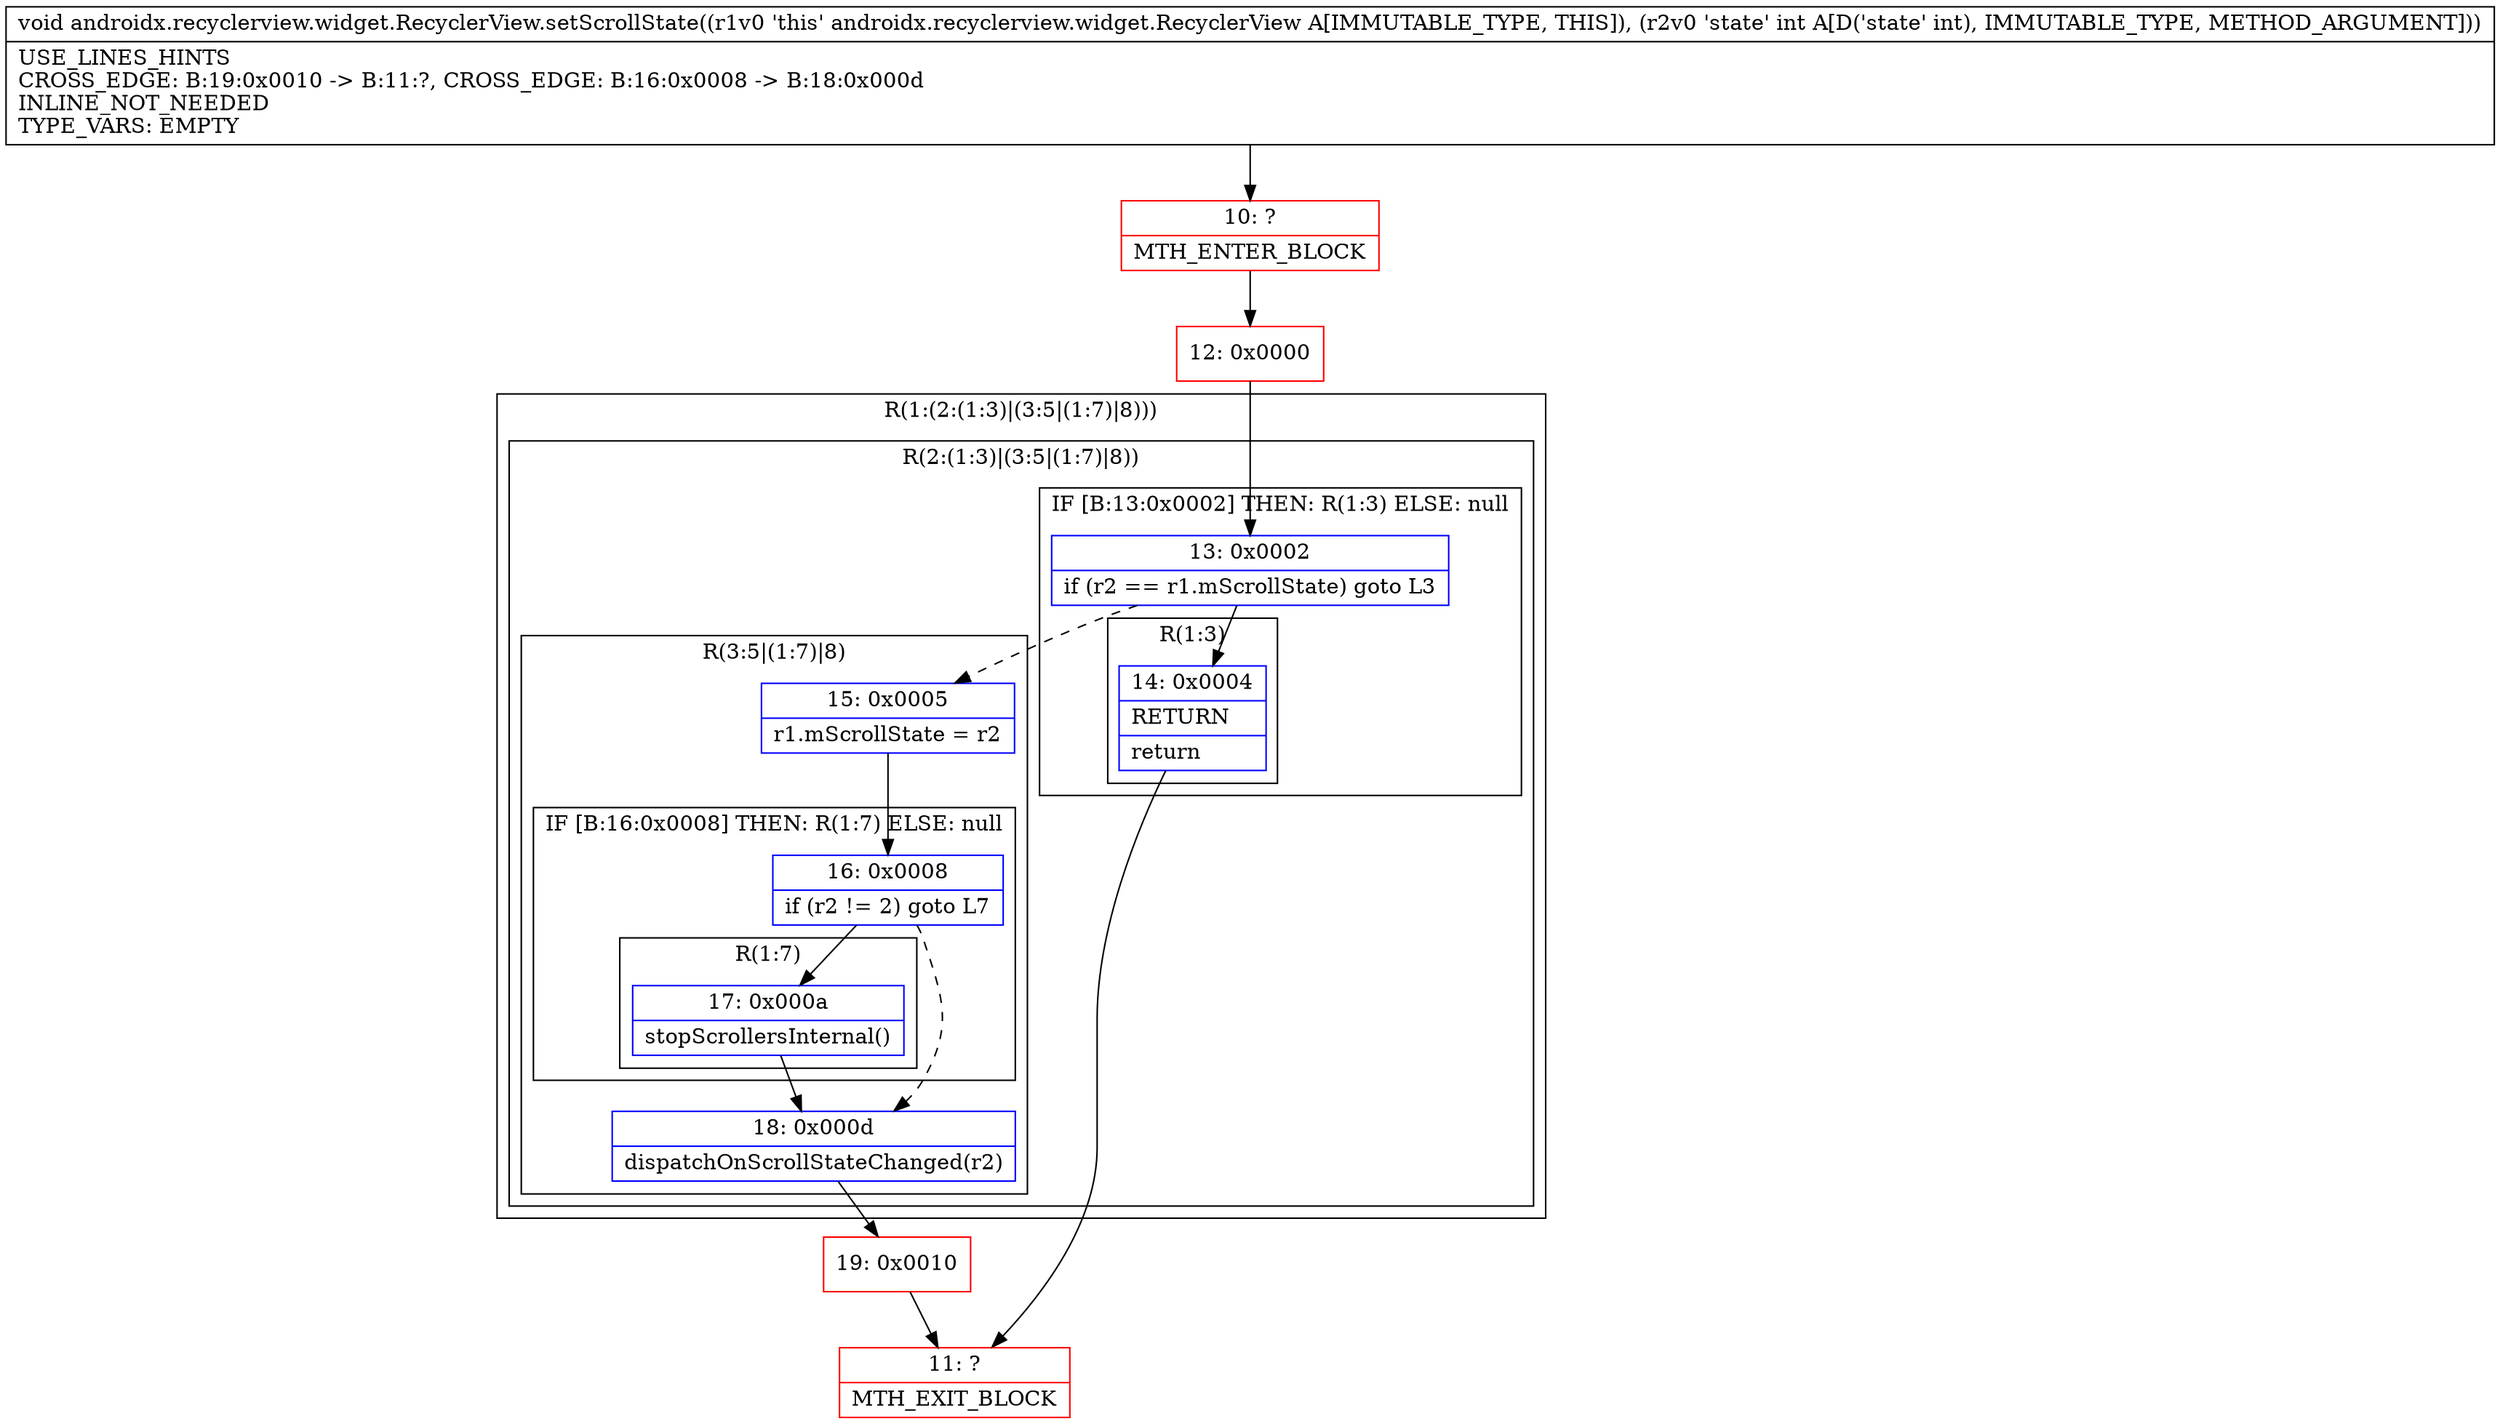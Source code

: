 digraph "CFG forandroidx.recyclerview.widget.RecyclerView.setScrollState(I)V" {
subgraph cluster_Region_1617984131 {
label = "R(1:(2:(1:3)|(3:5|(1:7)|8)))";
node [shape=record,color=blue];
subgraph cluster_Region_1590973453 {
label = "R(2:(1:3)|(3:5|(1:7)|8))";
node [shape=record,color=blue];
subgraph cluster_IfRegion_1862810923 {
label = "IF [B:13:0x0002] THEN: R(1:3) ELSE: null";
node [shape=record,color=blue];
Node_13 [shape=record,label="{13\:\ 0x0002|if (r2 == r1.mScrollState) goto L3\l}"];
subgraph cluster_Region_1492883499 {
label = "R(1:3)";
node [shape=record,color=blue];
Node_14 [shape=record,label="{14\:\ 0x0004|RETURN\l|return\l}"];
}
}
subgraph cluster_Region_993809877 {
label = "R(3:5|(1:7)|8)";
node [shape=record,color=blue];
Node_15 [shape=record,label="{15\:\ 0x0005|r1.mScrollState = r2\l}"];
subgraph cluster_IfRegion_1202985603 {
label = "IF [B:16:0x0008] THEN: R(1:7) ELSE: null";
node [shape=record,color=blue];
Node_16 [shape=record,label="{16\:\ 0x0008|if (r2 != 2) goto L7\l}"];
subgraph cluster_Region_1769702971 {
label = "R(1:7)";
node [shape=record,color=blue];
Node_17 [shape=record,label="{17\:\ 0x000a|stopScrollersInternal()\l}"];
}
}
Node_18 [shape=record,label="{18\:\ 0x000d|dispatchOnScrollStateChanged(r2)\l}"];
}
}
}
Node_10 [shape=record,color=red,label="{10\:\ ?|MTH_ENTER_BLOCK\l}"];
Node_12 [shape=record,color=red,label="{12\:\ 0x0000}"];
Node_11 [shape=record,color=red,label="{11\:\ ?|MTH_EXIT_BLOCK\l}"];
Node_19 [shape=record,color=red,label="{19\:\ 0x0010}"];
MethodNode[shape=record,label="{void androidx.recyclerview.widget.RecyclerView.setScrollState((r1v0 'this' androidx.recyclerview.widget.RecyclerView A[IMMUTABLE_TYPE, THIS]), (r2v0 'state' int A[D('state' int), IMMUTABLE_TYPE, METHOD_ARGUMENT]))  | USE_LINES_HINTS\lCROSS_EDGE: B:19:0x0010 \-\> B:11:?, CROSS_EDGE: B:16:0x0008 \-\> B:18:0x000d\lINLINE_NOT_NEEDED\lTYPE_VARS: EMPTY\l}"];
MethodNode -> Node_10;Node_13 -> Node_14;
Node_13 -> Node_15[style=dashed];
Node_14 -> Node_11;
Node_15 -> Node_16;
Node_16 -> Node_17;
Node_16 -> Node_18[style=dashed];
Node_17 -> Node_18;
Node_18 -> Node_19;
Node_10 -> Node_12;
Node_12 -> Node_13;
Node_19 -> Node_11;
}

